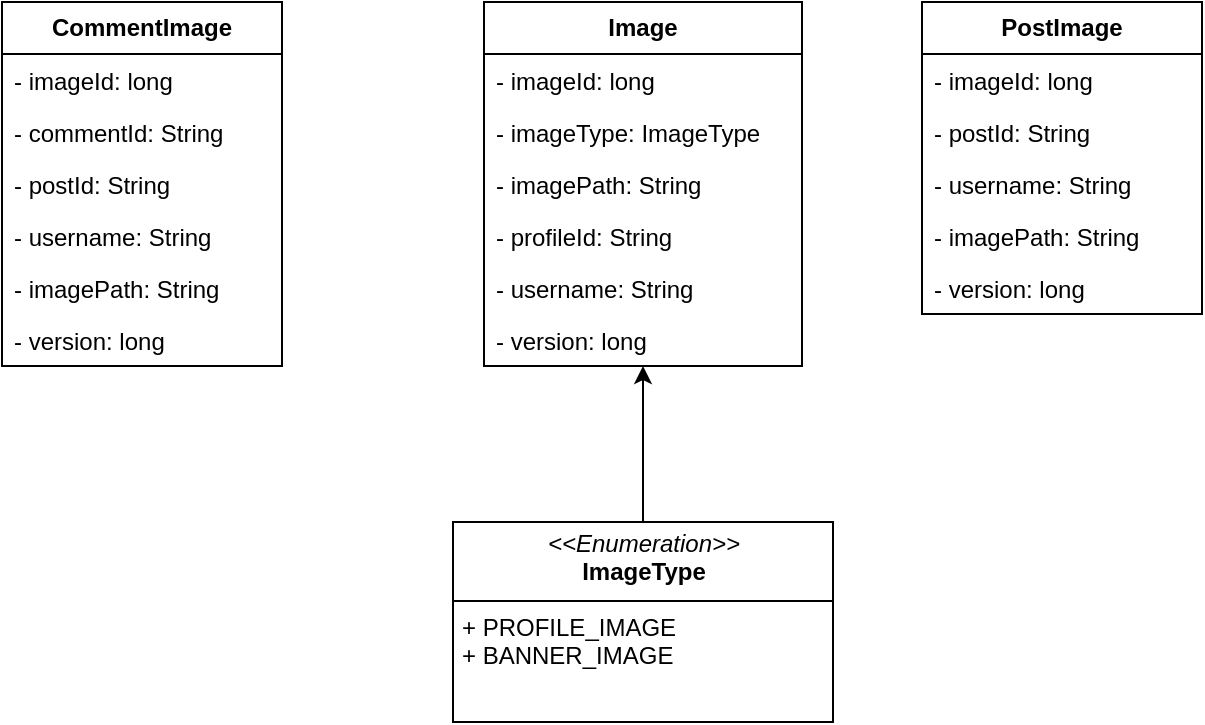 <mxfile version="24.7.17">
  <diagram id="dVoX_Ao61OJRzHzB3b_m" name="Page-1">
    <mxGraphModel dx="1427" dy="559" grid="1" gridSize="10" guides="1" tooltips="1" connect="1" arrows="1" fold="1" page="0" pageScale="1" pageWidth="850" pageHeight="1100" background="none" math="0" shadow="0">
      <root>
        <mxCell id="0" />
        <mxCell id="1" parent="0" />
        <mxCell id="I0G0r5N8PXbITzOBLY8N-1" value="&lt;b&gt;CommentImage&lt;/b&gt;" style="swimlane;fontStyle=0;childLayout=stackLayout;horizontal=1;startSize=26;fillColor=none;horizontalStack=0;resizeParent=1;resizeParentMax=0;resizeLast=0;collapsible=1;marginBottom=0;whiteSpace=wrap;html=1;" vertex="1" parent="1">
          <mxGeometry x="-380" y="420" width="140" height="182" as="geometry" />
        </mxCell>
        <mxCell id="I0G0r5N8PXbITzOBLY8N-20" value="- imageId: long" style="text;strokeColor=none;fillColor=none;align=left;verticalAlign=top;spacingLeft=4;spacingRight=4;overflow=hidden;rotatable=0;points=[[0,0.5],[1,0.5]];portConstraint=eastwest;whiteSpace=wrap;html=1;" vertex="1" parent="I0G0r5N8PXbITzOBLY8N-1">
          <mxGeometry y="26" width="140" height="26" as="geometry" />
        </mxCell>
        <mxCell id="I0G0r5N8PXbITzOBLY8N-2" value="- commentId: String" style="text;strokeColor=none;fillColor=none;align=left;verticalAlign=top;spacingLeft=4;spacingRight=4;overflow=hidden;rotatable=0;points=[[0,0.5],[1,0.5]];portConstraint=eastwest;whiteSpace=wrap;html=1;" vertex="1" parent="I0G0r5N8PXbITzOBLY8N-1">
          <mxGeometry y="52" width="140" height="26" as="geometry" />
        </mxCell>
        <mxCell id="I0G0r5N8PXbITzOBLY8N-3" value="- postId: String" style="text;strokeColor=none;fillColor=none;align=left;verticalAlign=top;spacingLeft=4;spacingRight=4;overflow=hidden;rotatable=0;points=[[0,0.5],[1,0.5]];portConstraint=eastwest;whiteSpace=wrap;html=1;" vertex="1" parent="I0G0r5N8PXbITzOBLY8N-1">
          <mxGeometry y="78" width="140" height="26" as="geometry" />
        </mxCell>
        <mxCell id="I0G0r5N8PXbITzOBLY8N-4" value="- username: String" style="text;strokeColor=none;fillColor=none;align=left;verticalAlign=top;spacingLeft=4;spacingRight=4;overflow=hidden;rotatable=0;points=[[0,0.5],[1,0.5]];portConstraint=eastwest;whiteSpace=wrap;html=1;" vertex="1" parent="I0G0r5N8PXbITzOBLY8N-1">
          <mxGeometry y="104" width="140" height="26" as="geometry" />
        </mxCell>
        <mxCell id="I0G0r5N8PXbITzOBLY8N-18" value="- imagePath: String" style="text;strokeColor=none;fillColor=none;align=left;verticalAlign=top;spacingLeft=4;spacingRight=4;overflow=hidden;rotatable=0;points=[[0,0.5],[1,0.5]];portConstraint=eastwest;whiteSpace=wrap;html=1;" vertex="1" parent="I0G0r5N8PXbITzOBLY8N-1">
          <mxGeometry y="130" width="140" height="26" as="geometry" />
        </mxCell>
        <mxCell id="I0G0r5N8PXbITzOBLY8N-19" value="- version: long" style="text;strokeColor=none;fillColor=none;align=left;verticalAlign=top;spacingLeft=4;spacingRight=4;overflow=hidden;rotatable=0;points=[[0,0.5],[1,0.5]];portConstraint=eastwest;whiteSpace=wrap;html=1;" vertex="1" parent="I0G0r5N8PXbITzOBLY8N-1">
          <mxGeometry y="156" width="140" height="26" as="geometry" />
        </mxCell>
        <mxCell id="I0G0r5N8PXbITzOBLY8N-5" value="&lt;b&gt;Image&lt;/b&gt;" style="swimlane;fontStyle=0;childLayout=stackLayout;horizontal=1;startSize=26;fillColor=none;horizontalStack=0;resizeParent=1;resizeParentMax=0;resizeLast=0;collapsible=1;marginBottom=0;whiteSpace=wrap;html=1;" vertex="1" parent="1">
          <mxGeometry x="-139" y="420" width="159" height="182" as="geometry" />
        </mxCell>
        <mxCell id="I0G0r5N8PXbITzOBLY8N-6" value="- imageId: long" style="text;strokeColor=none;fillColor=none;align=left;verticalAlign=top;spacingLeft=4;spacingRight=4;overflow=hidden;rotatable=0;points=[[0,0.5],[1,0.5]];portConstraint=eastwest;whiteSpace=wrap;html=1;" vertex="1" parent="I0G0r5N8PXbITzOBLY8N-5">
          <mxGeometry y="26" width="159" height="26" as="geometry" />
        </mxCell>
        <mxCell id="I0G0r5N8PXbITzOBLY8N-7" value="- imageType: ImageType" style="text;strokeColor=none;fillColor=none;align=left;verticalAlign=top;spacingLeft=4;spacingRight=4;overflow=hidden;rotatable=0;points=[[0,0.5],[1,0.5]];portConstraint=eastwest;whiteSpace=wrap;html=1;" vertex="1" parent="I0G0r5N8PXbITzOBLY8N-5">
          <mxGeometry y="52" width="159" height="26" as="geometry" />
        </mxCell>
        <mxCell id="I0G0r5N8PXbITzOBLY8N-23" value="- imagePath: String" style="text;strokeColor=none;fillColor=none;align=left;verticalAlign=top;spacingLeft=4;spacingRight=4;overflow=hidden;rotatable=0;points=[[0,0.5],[1,0.5]];portConstraint=eastwest;whiteSpace=wrap;html=1;" vertex="1" parent="I0G0r5N8PXbITzOBLY8N-5">
          <mxGeometry y="78" width="159" height="26" as="geometry" />
        </mxCell>
        <mxCell id="I0G0r5N8PXbITzOBLY8N-8" value="- profileId: String" style="text;strokeColor=none;fillColor=none;align=left;verticalAlign=top;spacingLeft=4;spacingRight=4;overflow=hidden;rotatable=0;points=[[0,0.5],[1,0.5]];portConstraint=eastwest;whiteSpace=wrap;html=1;" vertex="1" parent="I0G0r5N8PXbITzOBLY8N-5">
          <mxGeometry y="104" width="159" height="26" as="geometry" />
        </mxCell>
        <mxCell id="I0G0r5N8PXbITzOBLY8N-21" value="- username: String" style="text;strokeColor=none;fillColor=none;align=left;verticalAlign=top;spacingLeft=4;spacingRight=4;overflow=hidden;rotatable=0;points=[[0,0.5],[1,0.5]];portConstraint=eastwest;whiteSpace=wrap;html=1;" vertex="1" parent="I0G0r5N8PXbITzOBLY8N-5">
          <mxGeometry y="130" width="159" height="26" as="geometry" />
        </mxCell>
        <mxCell id="I0G0r5N8PXbITzOBLY8N-22" value="- version: long" style="text;strokeColor=none;fillColor=none;align=left;verticalAlign=top;spacingLeft=4;spacingRight=4;overflow=hidden;rotatable=0;points=[[0,0.5],[1,0.5]];portConstraint=eastwest;whiteSpace=wrap;html=1;" vertex="1" parent="I0G0r5N8PXbITzOBLY8N-5">
          <mxGeometry y="156" width="159" height="26" as="geometry" />
        </mxCell>
        <mxCell id="I0G0r5N8PXbITzOBLY8N-14" value="&lt;b&gt;PostImage&lt;/b&gt;" style="swimlane;fontStyle=0;childLayout=stackLayout;horizontal=1;startSize=26;fillColor=none;horizontalStack=0;resizeParent=1;resizeParentMax=0;resizeLast=0;collapsible=1;marginBottom=0;whiteSpace=wrap;html=1;" vertex="1" parent="1">
          <mxGeometry x="80" y="420" width="140" height="156" as="geometry" />
        </mxCell>
        <mxCell id="I0G0r5N8PXbITzOBLY8N-15" value="- imageId: long" style="text;strokeColor=none;fillColor=none;align=left;verticalAlign=top;spacingLeft=4;spacingRight=4;overflow=hidden;rotatable=0;points=[[0,0.5],[1,0.5]];portConstraint=eastwest;whiteSpace=wrap;html=1;" vertex="1" parent="I0G0r5N8PXbITzOBLY8N-14">
          <mxGeometry y="26" width="140" height="26" as="geometry" />
        </mxCell>
        <mxCell id="I0G0r5N8PXbITzOBLY8N-16" value="- postId: String" style="text;strokeColor=none;fillColor=none;align=left;verticalAlign=top;spacingLeft=4;spacingRight=4;overflow=hidden;rotatable=0;points=[[0,0.5],[1,0.5]];portConstraint=eastwest;whiteSpace=wrap;html=1;" vertex="1" parent="I0G0r5N8PXbITzOBLY8N-14">
          <mxGeometry y="52" width="140" height="26" as="geometry" />
        </mxCell>
        <mxCell id="I0G0r5N8PXbITzOBLY8N-17" value="- username: String" style="text;strokeColor=none;fillColor=none;align=left;verticalAlign=top;spacingLeft=4;spacingRight=4;overflow=hidden;rotatable=0;points=[[0,0.5],[1,0.5]];portConstraint=eastwest;whiteSpace=wrap;html=1;" vertex="1" parent="I0G0r5N8PXbITzOBLY8N-14">
          <mxGeometry y="78" width="140" height="26" as="geometry" />
        </mxCell>
        <mxCell id="I0G0r5N8PXbITzOBLY8N-24" value="- imagePath: String" style="text;strokeColor=none;fillColor=none;align=left;verticalAlign=top;spacingLeft=4;spacingRight=4;overflow=hidden;rotatable=0;points=[[0,0.5],[1,0.5]];portConstraint=eastwest;whiteSpace=wrap;html=1;" vertex="1" parent="I0G0r5N8PXbITzOBLY8N-14">
          <mxGeometry y="104" width="140" height="26" as="geometry" />
        </mxCell>
        <mxCell id="I0G0r5N8PXbITzOBLY8N-40" value="- version: long" style="text;strokeColor=none;fillColor=none;align=left;verticalAlign=top;spacingLeft=4;spacingRight=4;overflow=hidden;rotatable=0;points=[[0,0.5],[1,0.5]];portConstraint=eastwest;whiteSpace=wrap;html=1;" vertex="1" parent="I0G0r5N8PXbITzOBLY8N-14">
          <mxGeometry y="130" width="140" height="26" as="geometry" />
        </mxCell>
        <mxCell id="I0G0r5N8PXbITzOBLY8N-39" style="edgeStyle=orthogonalEdgeStyle;rounded=0;orthogonalLoop=1;jettySize=auto;html=1;" edge="1" parent="1" source="I0G0r5N8PXbITzOBLY8N-38" target="I0G0r5N8PXbITzOBLY8N-5">
          <mxGeometry relative="1" as="geometry" />
        </mxCell>
        <mxCell id="I0G0r5N8PXbITzOBLY8N-38" value="&lt;p style=&quot;margin:0px;margin-top:4px;text-align:center;&quot;&gt;&lt;i&gt;&amp;lt;&amp;lt;Enumeration&amp;gt;&amp;gt;&lt;/i&gt;&lt;br&gt;&lt;b&gt;ImageType&lt;/b&gt;&lt;/p&gt;&lt;hr size=&quot;1&quot; style=&quot;border-style:solid;&quot;&gt;&lt;p style=&quot;margin:0px;margin-left:4px;&quot;&gt;+ PROFILE_IMAGE&lt;br&gt;+ BANNER_IMAGE&lt;/p&gt;" style="verticalAlign=top;align=left;overflow=fill;html=1;whiteSpace=wrap;strokeColor=default;shadow=0;glass=0;" vertex="1" parent="1">
          <mxGeometry x="-154.5" y="680" width="190" height="100" as="geometry" />
        </mxCell>
      </root>
    </mxGraphModel>
  </diagram>
</mxfile>
